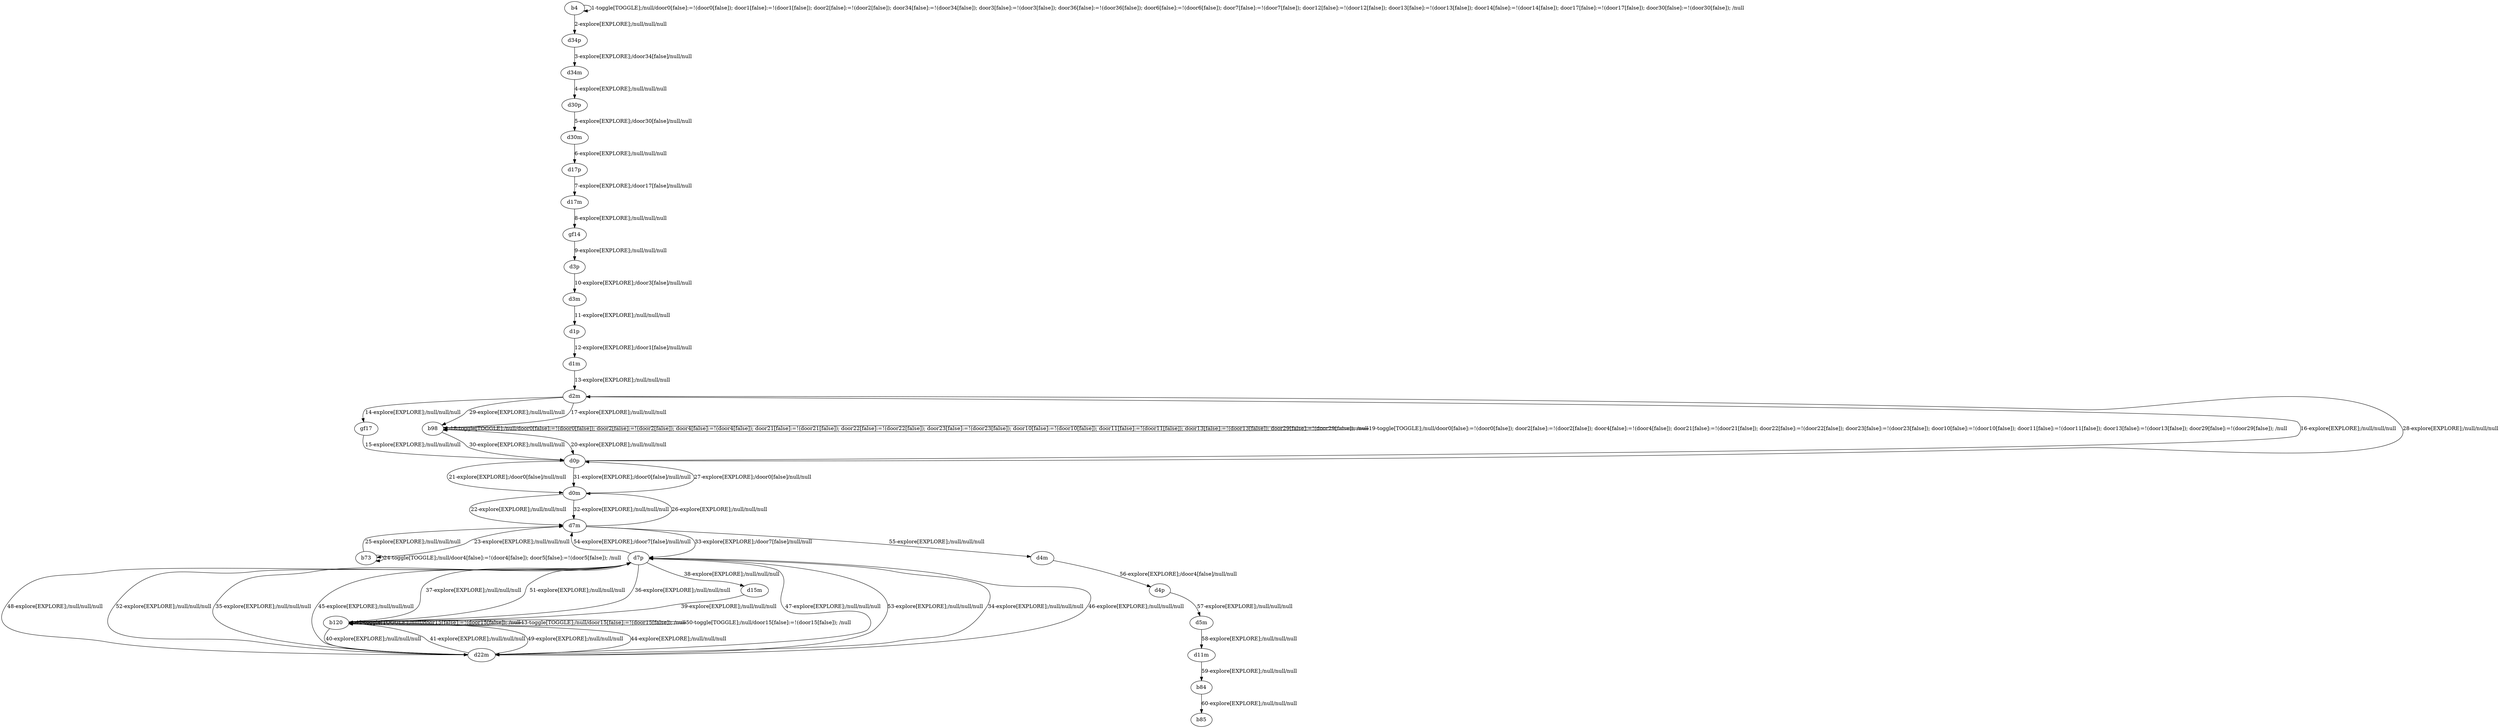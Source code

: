 # Total number of goals covered by this test: 1
# d11m --> b84

digraph g {
"b4" -> "b4" [label = "1-toggle[TOGGLE];/null/door0[false]:=!(door0[false]); door1[false]:=!(door1[false]); door2[false]:=!(door2[false]); door34[false]:=!(door34[false]); door3[false]:=!(door3[false]); door36[false]:=!(door36[false]); door6[false]:=!(door6[false]); door7[false]:=!(door7[false]); door12[false]:=!(door12[false]); door13[false]:=!(door13[false]); door14[false]:=!(door14[false]); door17[false]:=!(door17[false]); door30[false]:=!(door30[false]); /null"];
"b4" -> "d34p" [label = "2-explore[EXPLORE];/null/null/null"];
"d34p" -> "d34m" [label = "3-explore[EXPLORE];/door34[false]/null/null"];
"d34m" -> "d30p" [label = "4-explore[EXPLORE];/null/null/null"];
"d30p" -> "d30m" [label = "5-explore[EXPLORE];/door30[false]/null/null"];
"d30m" -> "d17p" [label = "6-explore[EXPLORE];/null/null/null"];
"d17p" -> "d17m" [label = "7-explore[EXPLORE];/door17[false]/null/null"];
"d17m" -> "gf14" [label = "8-explore[EXPLORE];/null/null/null"];
"gf14" -> "d3p" [label = "9-explore[EXPLORE];/null/null/null"];
"d3p" -> "d3m" [label = "10-explore[EXPLORE];/door3[false]/null/null"];
"d3m" -> "d1p" [label = "11-explore[EXPLORE];/null/null/null"];
"d1p" -> "d1m" [label = "12-explore[EXPLORE];/door1[false]/null/null"];
"d1m" -> "d2m" [label = "13-explore[EXPLORE];/null/null/null"];
"d2m" -> "gf17" [label = "14-explore[EXPLORE];/null/null/null"];
"gf17" -> "d0p" [label = "15-explore[EXPLORE];/null/null/null"];
"d0p" -> "d2m" [label = "16-explore[EXPLORE];/null/null/null"];
"d2m" -> "b98" [label = "17-explore[EXPLORE];/null/null/null"];
"b98" -> "b98" [label = "18-toggle[TOGGLE];/null/door0[false]:=!(door0[false]); door2[false]:=!(door2[false]); door4[false]:=!(door4[false]); door21[false]:=!(door21[false]); door22[false]:=!(door22[false]); door23[false]:=!(door23[false]); door10[false]:=!(door10[false]); door11[false]:=!(door11[false]); door13[false]:=!(door13[false]); door29[false]:=!(door29[false]); /null"];
"b98" -> "b98" [label = "19-toggle[TOGGLE];/null/door0[false]:=!(door0[false]); door2[false]:=!(door2[false]); door4[false]:=!(door4[false]); door21[false]:=!(door21[false]); door22[false]:=!(door22[false]); door23[false]:=!(door23[false]); door10[false]:=!(door10[false]); door11[false]:=!(door11[false]); door13[false]:=!(door13[false]); door29[false]:=!(door29[false]); /null"];
"b98" -> "d0p" [label = "20-explore[EXPLORE];/null/null/null"];
"d0p" -> "d0m" [label = "21-explore[EXPLORE];/door0[false]/null/null"];
"d0m" -> "d7m" [label = "22-explore[EXPLORE];/null/null/null"];
"d7m" -> "b73" [label = "23-explore[EXPLORE];/null/null/null"];
"b73" -> "b73" [label = "24-toggle[TOGGLE];/null/door4[false]:=!(door4[false]); door5[false]:=!(door5[false]); /null"];
"b73" -> "d7m" [label = "25-explore[EXPLORE];/null/null/null"];
"d7m" -> "d0m" [label = "26-explore[EXPLORE];/null/null/null"];
"d0m" -> "d0p" [label = "27-explore[EXPLORE];/door0[false]/null/null"];
"d0p" -> "d2m" [label = "28-explore[EXPLORE];/null/null/null"];
"d2m" -> "b98" [label = "29-explore[EXPLORE];/null/null/null"];
"b98" -> "d0p" [label = "30-explore[EXPLORE];/null/null/null"];
"d0p" -> "d0m" [label = "31-explore[EXPLORE];/door0[false]/null/null"];
"d0m" -> "d7m" [label = "32-explore[EXPLORE];/null/null/null"];
"d7m" -> "d7p" [label = "33-explore[EXPLORE];/door7[false]/null/null"];
"d7p" -> "d22m" [label = "34-explore[EXPLORE];/null/null/null"];
"d22m" -> "d7p" [label = "35-explore[EXPLORE];/null/null/null"];
"d7p" -> "b120" [label = "36-explore[EXPLORE];/null/null/null"];
"b120" -> "d7p" [label = "37-explore[EXPLORE];/null/null/null"];
"d7p" -> "d15m" [label = "38-explore[EXPLORE];/null/null/null"];
"d15m" -> "b120" [label = "39-explore[EXPLORE];/null/null/null"];
"b120" -> "d22m" [label = "40-explore[EXPLORE];/null/null/null"];
"d22m" -> "b120" [label = "41-explore[EXPLORE];/null/null/null"];
"b120" -> "b120" [label = "42-toggle[TOGGLE];/null/door15[false]:=!(door15[false]); /null"];
"b120" -> "b120" [label = "43-toggle[TOGGLE];/null/door15[false]:=!(door15[false]); /null"];
"b120" -> "d22m" [label = "44-explore[EXPLORE];/null/null/null"];
"d22m" -> "d7p" [label = "45-explore[EXPLORE];/null/null/null"];
"d7p" -> "d22m" [label = "46-explore[EXPLORE];/null/null/null"];
"d22m" -> "d7p" [label = "47-explore[EXPLORE];/null/null/null"];
"d7p" -> "d22m" [label = "48-explore[EXPLORE];/null/null/null"];
"d22m" -> "b120" [label = "49-explore[EXPLORE];/null/null/null"];
"b120" -> "b120" [label = "50-toggle[TOGGLE];/null/door15[false]:=!(door15[false]); /null"];
"b120" -> "d7p" [label = "51-explore[EXPLORE];/null/null/null"];
"d7p" -> "d22m" [label = "52-explore[EXPLORE];/null/null/null"];
"d22m" -> "d7p" [label = "53-explore[EXPLORE];/null/null/null"];
"d7p" -> "d7m" [label = "54-explore[EXPLORE];/door7[false]/null/null"];
"d7m" -> "d4m" [label = "55-explore[EXPLORE];/null/null/null"];
"d4m" -> "d4p" [label = "56-explore[EXPLORE];/door4[false]/null/null"];
"d4p" -> "d5m" [label = "57-explore[EXPLORE];/null/null/null"];
"d5m" -> "d11m" [label = "58-explore[EXPLORE];/null/null/null"];
"d11m" -> "b84" [label = "59-explore[EXPLORE];/null/null/null"];
"b84" -> "b85" [label = "60-explore[EXPLORE];/null/null/null"];
}